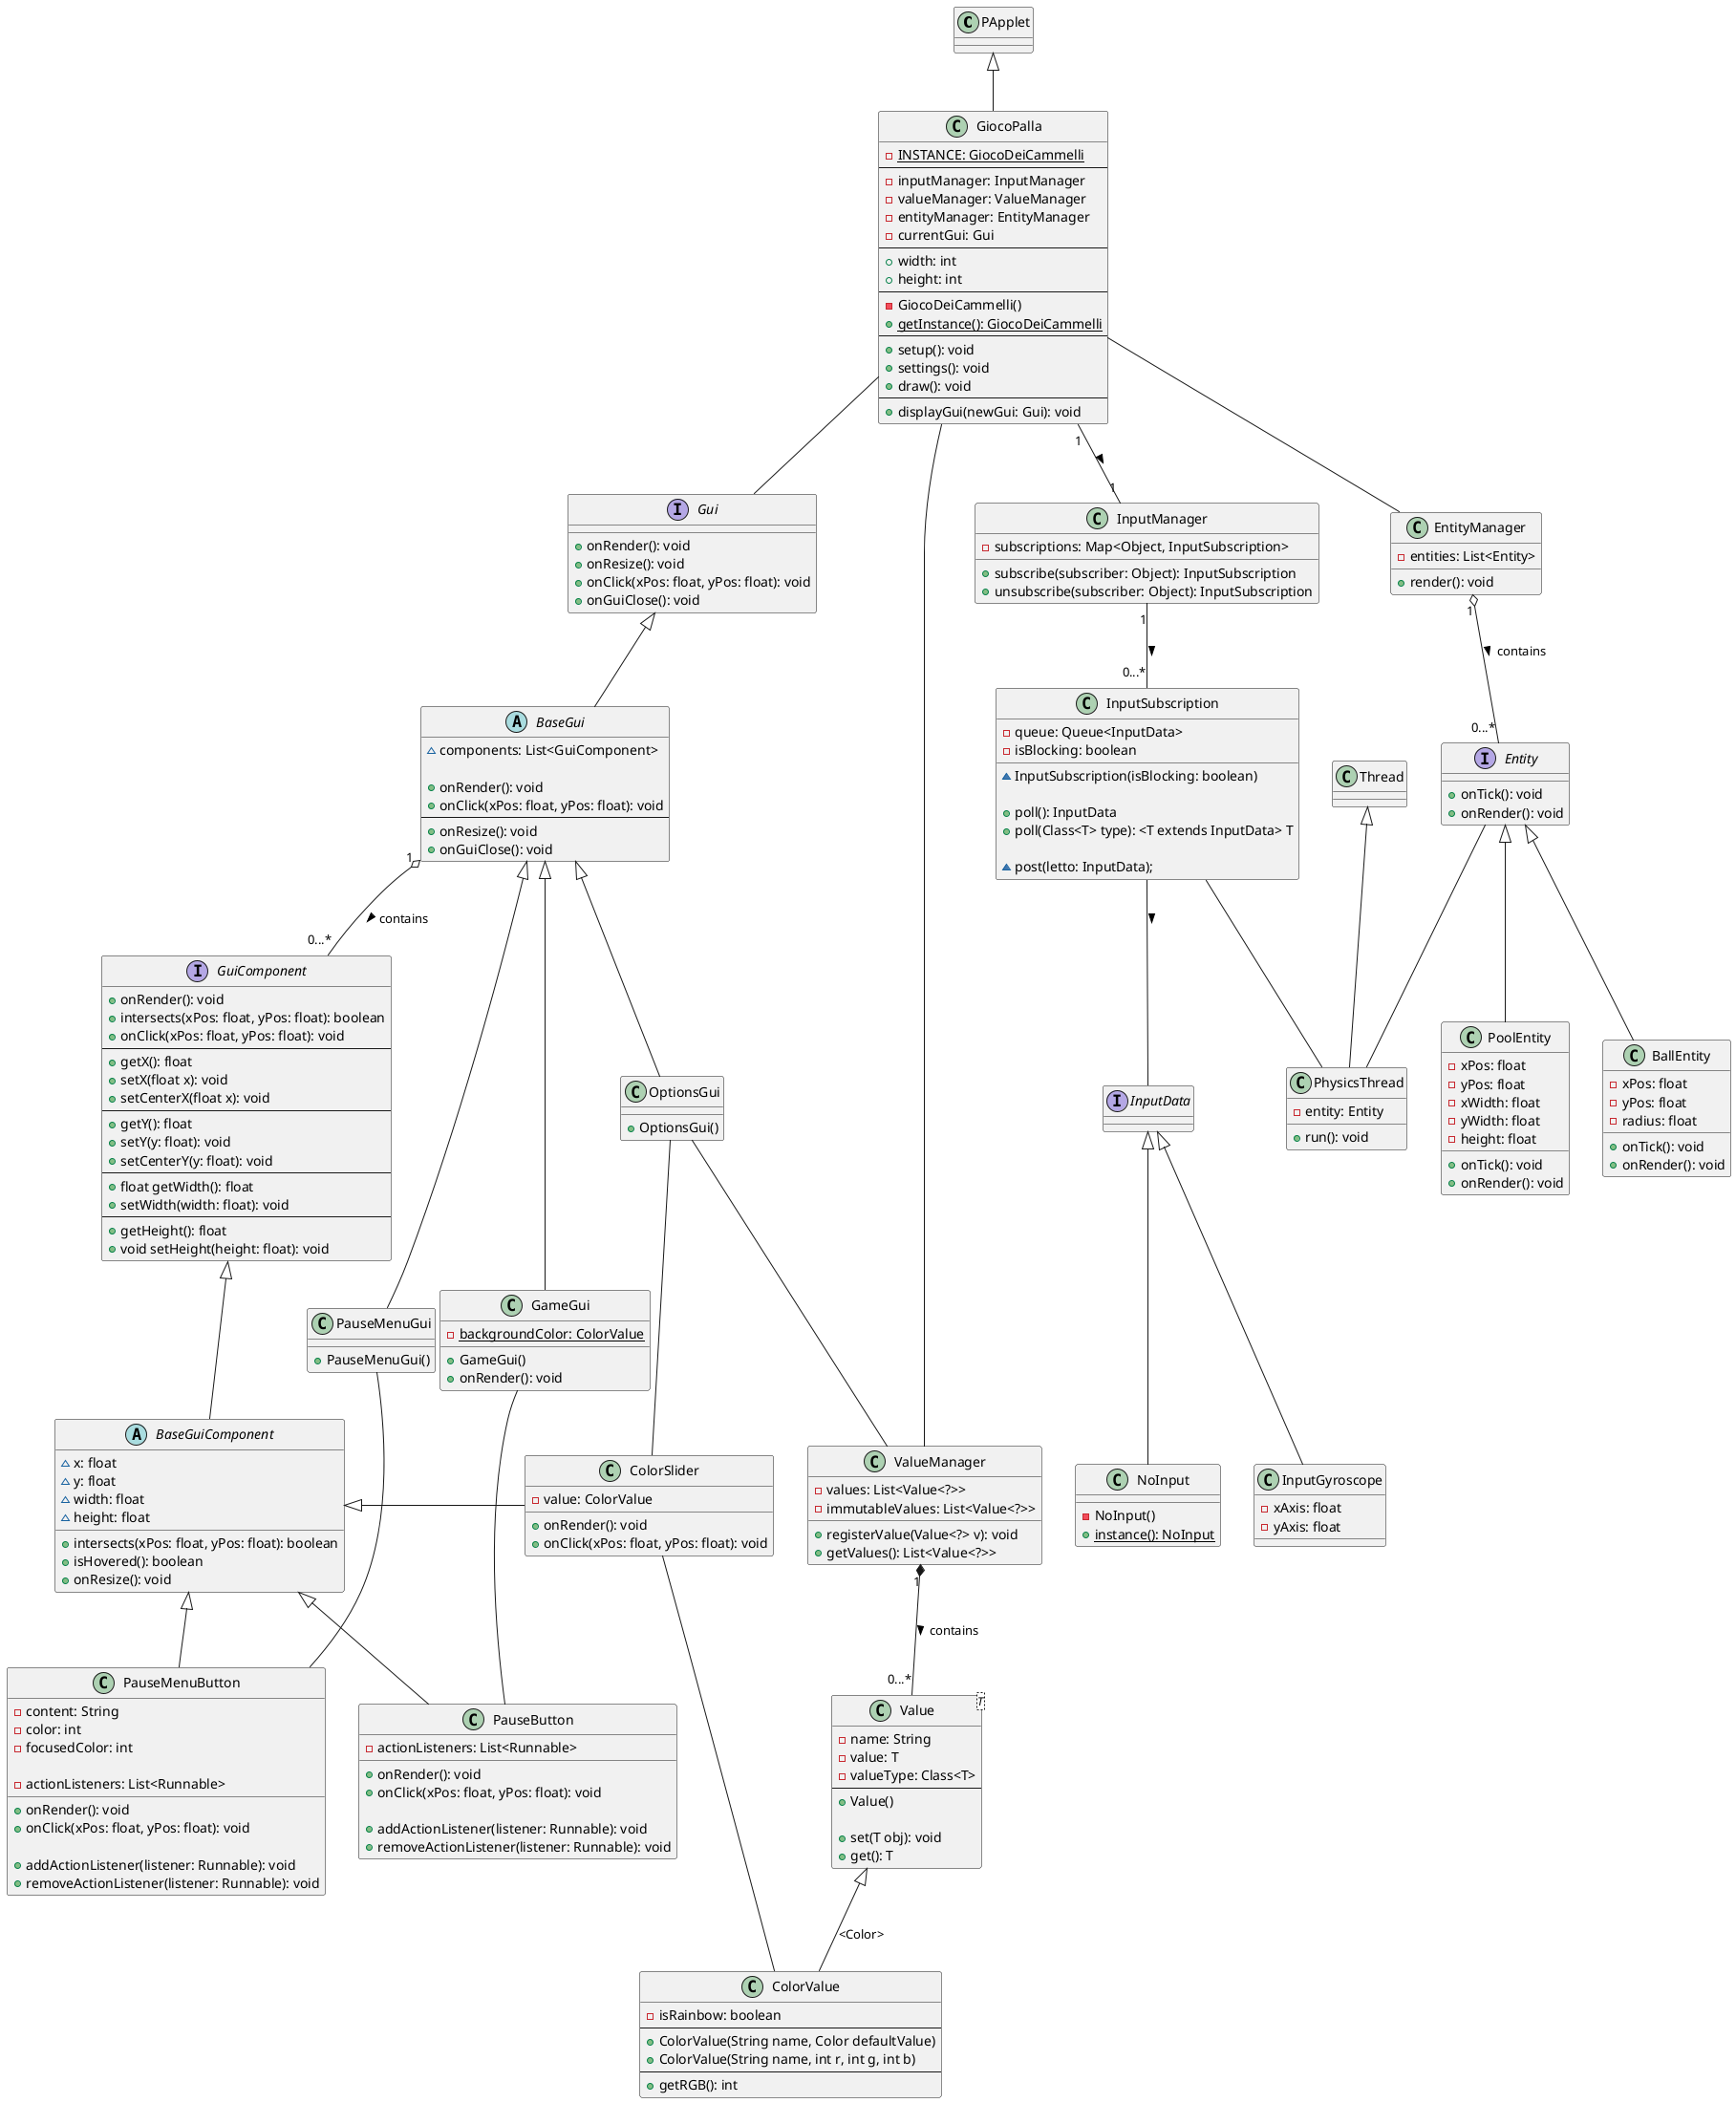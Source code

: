 @startuml GiocoPalla

PApplet <|-- GiocoPalla

class GiocoPalla {
    -{static}INSTANCE: GiocoDeiCammelli
    --
    -inputManager: InputManager
    -valueManager: ValueManager
    -entityManager: EntityManager
    -currentGui: Gui
    --
    'Ereditato da PApplet
    +width: int
    'Ereditato da PApplet
    +height: int
    --
    -GiocoDeiCammelli()
    +{static} getInstance(): GiocoDeiCammelli
    --
    'Effettua il setup della finestra di processing ed
    'inizializza gli attributi della classe
    +setup(): void
    'Setta la dimensione della finestra
    +settings(): void
    'Disegna la finestra di gioco (gui) corrente
    +draw(): void
    --
    'Cambia la finestra di gioco (gui) visualizzata
    +displayGui(newGui: Gui): void
}

GiocoPalla"1" -- "1"InputManager: >

class InputManager {
    -subscriptions: Map<Object, InputSubscription>

    +subscribe(subscriber: Object): InputSubscription
    +unsubscribe(subscriber: Object): InputSubscription
}

InputManager"1" -- "0...*"InputSubscription: >

class InputSubscription {
    -queue: Queue<InputData>
    -isBlocking: boolean

    ~InputSubscription(isBlocking: boolean)

    +poll(): InputData
    +poll(Class<T> type): <T extends InputData> T

    ~post(letto: InputData);
}

InputSubscription -- InputData: >

interface InputData {
}

InputData <|--  NoInput

class NoInput {
    -NoInput()
    +{static}instance(): NoInput
}

InputData <|--  InputGyroscope

class InputGyroscope {
    -xAxis: float
    -yAxis: float
}

GiocoPalla -- Gui

'Interfaccia di base che rappresenta una schermata del gioco
'(ex. schermata di gioco, menu principale, menu delle opzioni, etc.)
interface Gui {
    'Disegna la Gui
    +onRender(): void
    'Chiamato quando la finestra cambia dimensioni
    +onResize(): void
    'Clicka la gui alle coordinate date
    +onClick(xPos: float, yPos: float): void
    'Chiamato quando la gui viene chiusa (perchè cambiata con un'altra)
    +onGuiClose(): void
}

Gui <|-- BaseGui

'Implementazione di base della Gui con implementazioni dei metodi e
'attributi che sono comuni a gran parte delle gui
abstract class BaseGui {
    'Componenti che compongono questa gui
    ~components: List<GuiComponent>

    'Disegna i componenti della gui
    +onRender(): void
    'Si occupa di determinare quale elemento della gui sia stato clickato
    'e richiama il relativo metodo
    +onClick(xPos: float, yPos: float): void
    --
    'Metodi vuoti implementati solo per evitare di doverlo
    'poi fare per ogni classe che estende questa
    +onResize(): void
    +onGuiClose(): void
}

BaseGui"1" o-- "0...*"GuiComponent: contains >

'Interfaccia di base per ogni classe che rappresenta un elemento della gui
'(ex. bottone, label, textbox, etc)
interface GuiComponent {
    +onRender(): void
    +intersects(xPos: float, yPos: float): boolean
    +onClick(xPos: float, yPos: float): void
    --
    +getX(): float
    +setX(float x): void
    +setCenterX(float x): void
    --
    +getY(): float
    +setY(y: float): void
    +setCenterY(y: float): void
    --
    +float getWidth(): float
    +setWidth(width: float): void
    --
    +getHeight(): float
    +void setHeight(height: float): void
}

GuiComponent <|-- BaseGuiComponent

'Implementazione di base della Gui con implementazioni dei metodi e
'attributi che sono comuni a gran parte dei componenti
abstract class BaseGuiComponent {
    ~x: float
    ~y: float
    ~width: float
    ~height: float

    'Determina se il componente occupa la posizione data
    +intersects(xPos: float, yPos: float): boolean
    +isHovered(): boolean
    +onResize(): void
}

BaseGui <|-- GameGui

'Schermata di gioco, in cui si svolge il gioco vero e proprio
class GameGui {
    -{static}backgroundColor: ColorValue
    'Inizializza il bottone per mettere il gioco in pausa
    +GameGui()
    'Disegna il gioco e i componenti della gui
    +onRender(): void
}

GiocoPalla -- EntityManager

class EntityManager {
    -entities: List<Entity>

    +render(): void
}

EntityManager"1" o-- "0...*"Entity: contains >

interface Entity {
    'Gestisce la fisica dell'entità
    +onTick(): void
    'Disegna l'entità
    +onRender(): void
}

Thread <|-- PhysicsThread
Entity -- PhysicsThread
InputSubscription -- PhysicsThread

class PhysicsThread {
    -entity: Entity

    +run(): void
}

Entity <|-- BallEntity

class BallEntity {
    -xPos: float
    -yPos: float
    -radius: float

    'Muove la palla
    +onTick(): void
    'Disegna la palla
    +onRender(): void
}

Entity <|-- PoolEntity

'TODO: figure out how to do this
class PoolEntity {
    -xPos: float
    -yPos: float
    -xWidth: float
    -yWidth: float
    -height: float

    +onTick(): void
    +onRender(): void
}

BaseGui <|-- PauseMenuGui

'Gui che viene mostrata quando il gioco viene messo in pausa
class PauseMenuGui {
    'Inizializza i 3 bottoni per mettere riprendere il gioco,
    'aprire le opzioni e chiudere il gioco
    +PauseMenuGui()
}

PauseMenuGui -- PauseMenuButton
BaseGuiComponent <|-- PauseMenuButton

class PauseMenuButton {
    -content: String
    -color: int
    -focusedColor: int

    -actionListeners: List<Runnable>

    'Disegna il bottone
    +onRender(): void
    'Richiama i listener
    +onClick(xPos: float, yPos: float): void

    +addActionListener(listener: Runnable): void
    +removeActionListener(listener: Runnable): void
}

GameGui -- PauseButton
BaseGuiComponent <|-- PauseButton

class PauseButton {
    -actionListeners: List<Runnable>

    'Disegna il bottone
    +onRender(): void
    'Richiama i listener
    +onClick(xPos: float, yPos: float): void

    +addActionListener(listener: Runnable): void
    +removeActionListener(listener: Runnable): void
}

GiocoPalla -- ValueManager

class ValueManager {
    -values: List<Value<?>>
    -immutableValues: List<Value<?>>

    +registerValue(Value<?> v): void
    +getValues(): List<Value<?>>
}

ValueManager"1" *-- "0...*"Value: contains >

class Value<T> {
    -name: String
    -value: T
    -valueType: Class<T>
    --
    +Value()

    +set(T obj): void
    +get(): T
}

Value <|-- ColorValue: <Color>

class ColorValue {
    -isRainbow: boolean
    --
    +ColorValue(String name, Color defaultValue)
    +ColorValue(String name, int r, int g, int b)
    --
    +getRGB(): int
}

BaseGuiComponent <|- ColorSlider
ColorSlider -- ColorValue

class ColorSlider {
    -value: ColorValue

    'Disegna il bottone
    +onRender(): void
    'Setta il valore corretto al value
    +onClick(xPos: float, yPos: float): void
}

BaseGui <|-- OptionsGui

OptionsGui -- ValueManager
OptionsGui -- ColorSlider

class OptionsGui {
    'Inizializza i componenti per modificare le opzioni
    +OptionsGui()
}

@enduml